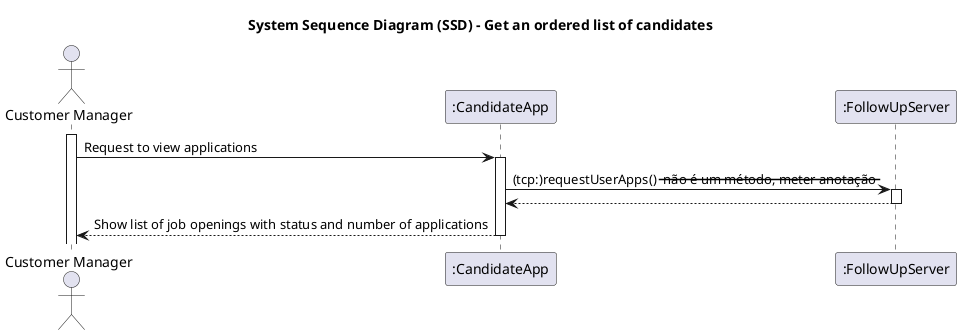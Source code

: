 @startuml
'skinparam monochrome true
'skinparam packageStyle rectangle
'skinparam shadowing false

title System Sequence Diagram (SSD) - Get an ordered list of candidates

actor "Customer Manager" as Agent
'participant ":System" as System ( estes dois estão dentro do System )
participant ":CandidateApp" as CandidateApp
participant ":FollowUpServer" as FollowUpServer

activate Agent

Agent -> CandidateApp : Request to view applications

activate CandidateApp

CandidateApp -> FollowUpServer : (tcp:)requestUserApps() -- não é um método, meter anotação --

activate FollowUpServer

FollowUpServer --> CandidateApp :

deactivate FollowUpServer

CandidateApp --> Agent: Show list of job openings with status and number of applications

deactivate



@enduml
